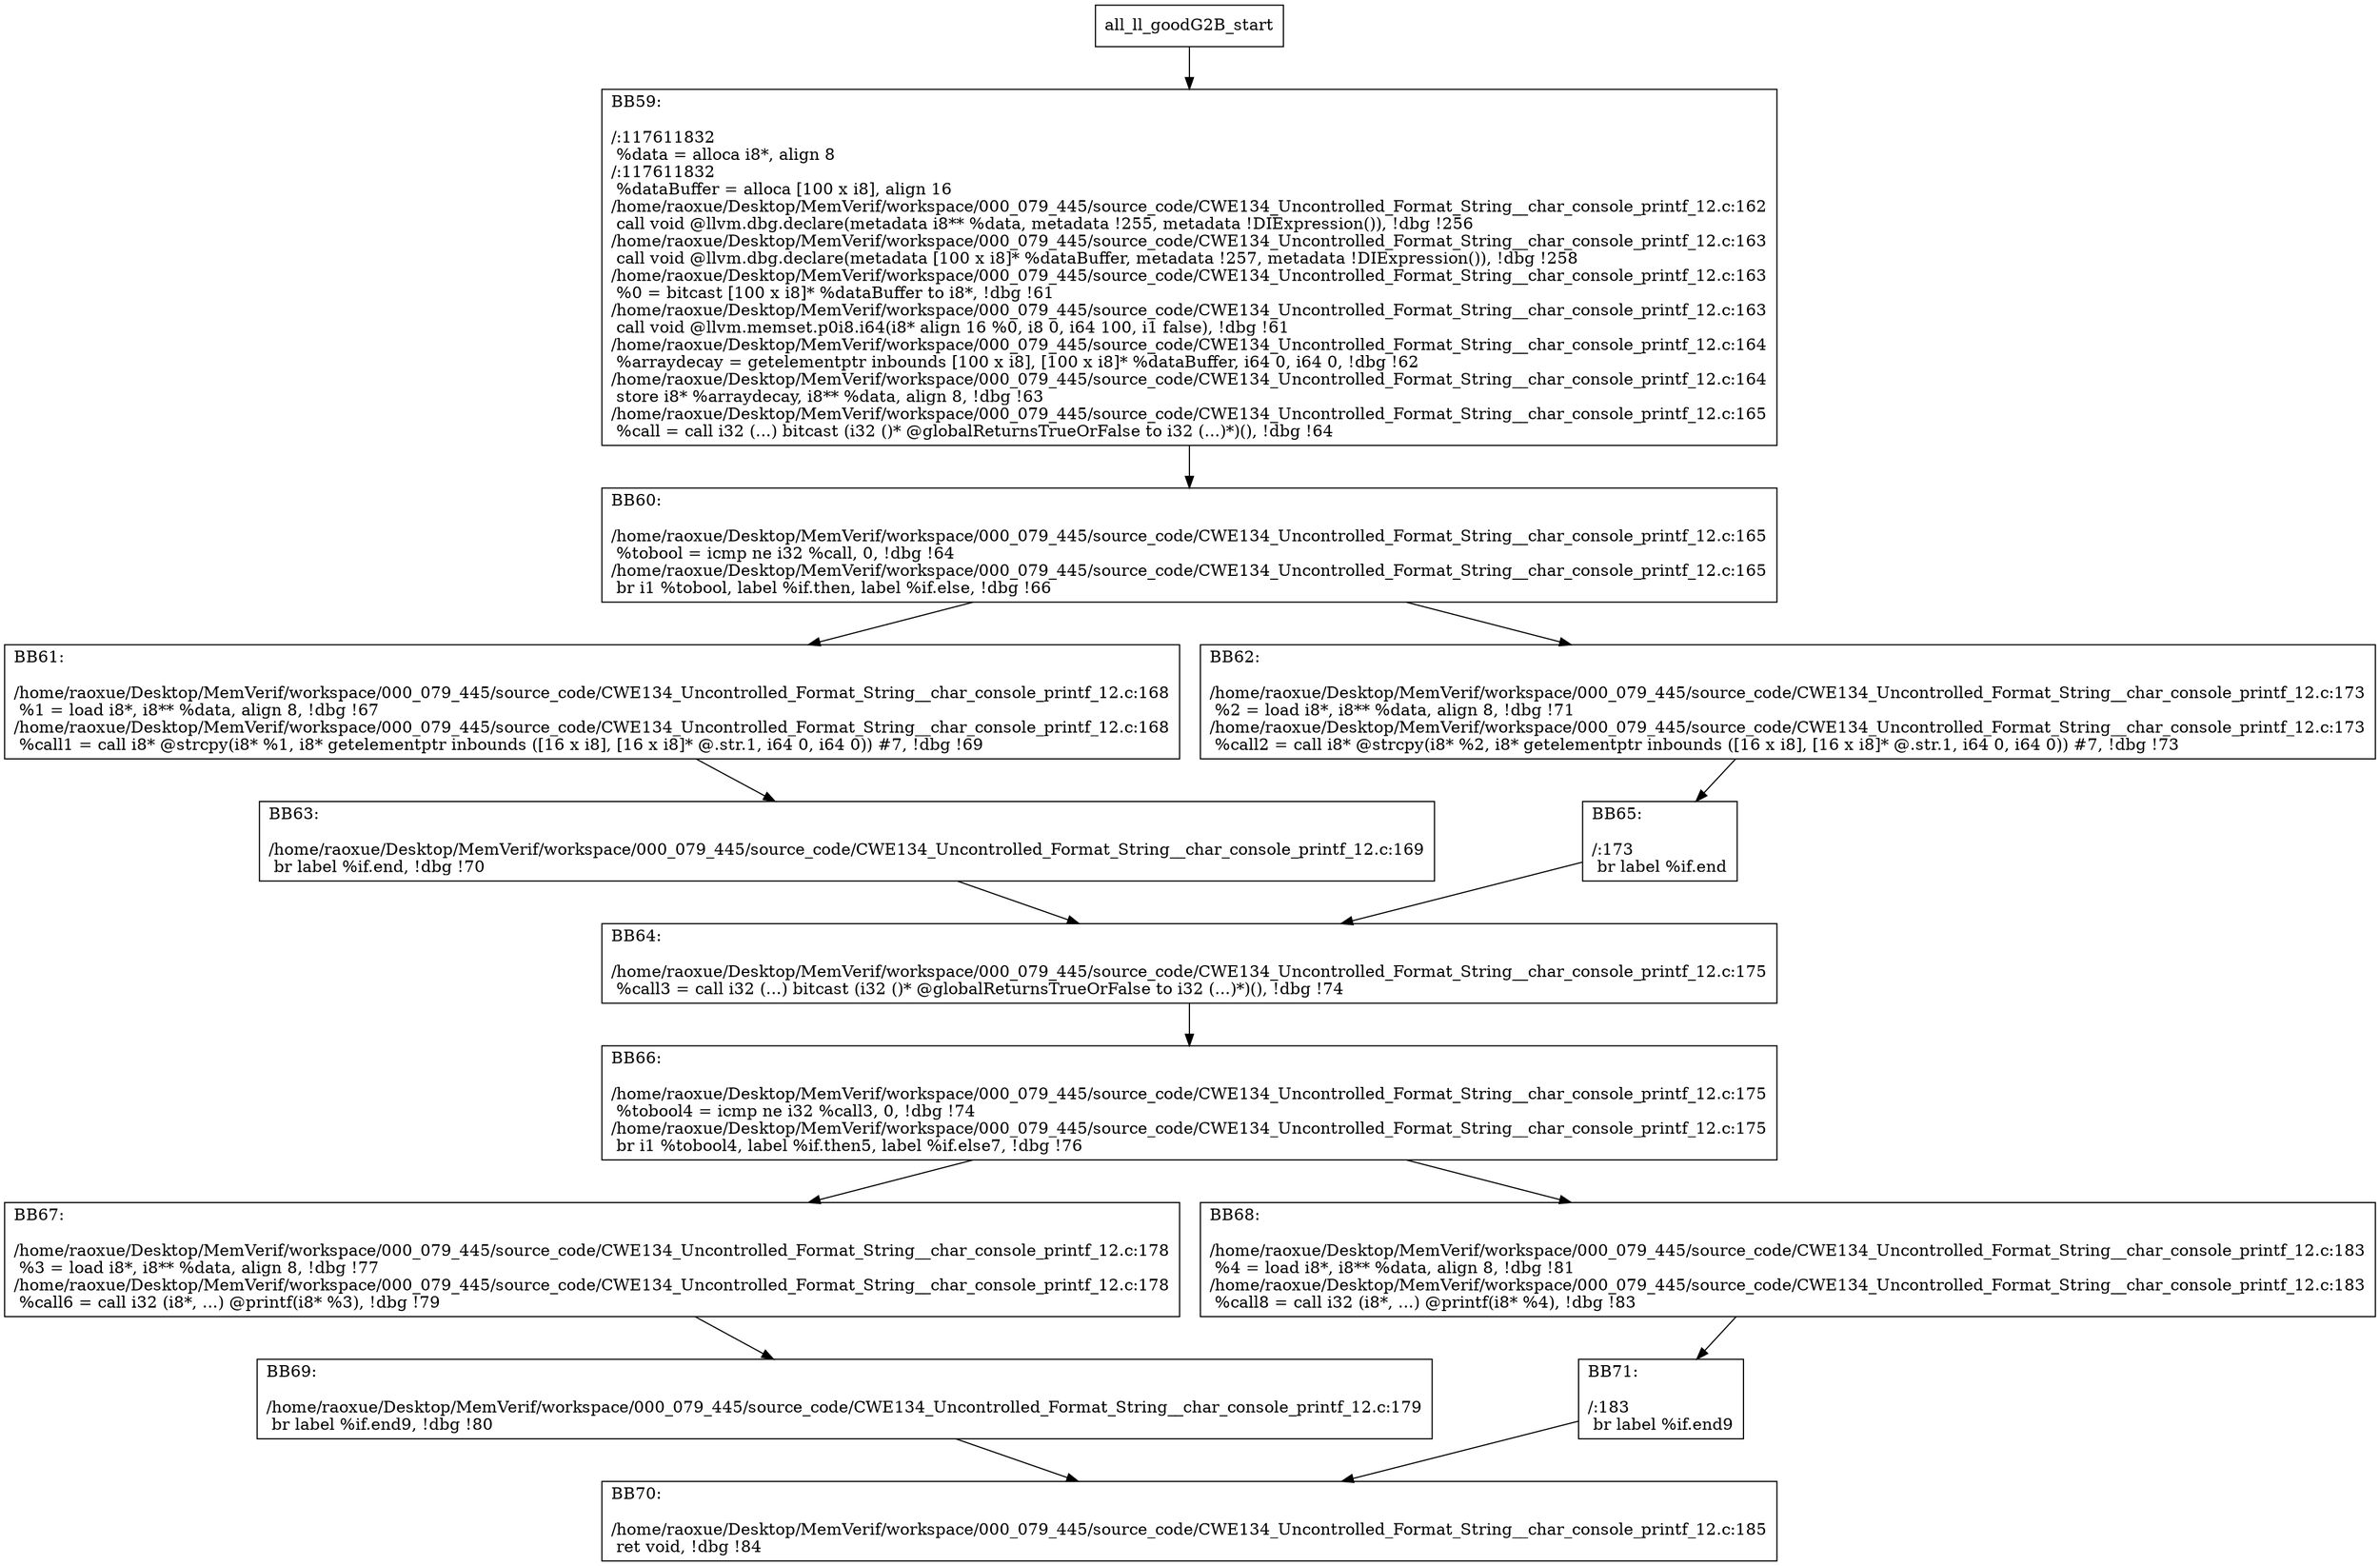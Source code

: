 digraph "CFG for'all_ll_goodG2B' function" {
	BBall_ll_goodG2B_start[shape=record,label="{all_ll_goodG2B_start}"];
	BBall_ll_goodG2B_start-> all_ll_goodG2BBB59;
	all_ll_goodG2BBB59 [shape=record, label="{BB59:\l\l/:117611832\l
  %data = alloca i8*, align 8\l
/:117611832\l
  %dataBuffer = alloca [100 x i8], align 16\l
/home/raoxue/Desktop/MemVerif/workspace/000_079_445/source_code/CWE134_Uncontrolled_Format_String__char_console_printf_12.c:162\l
  call void @llvm.dbg.declare(metadata i8** %data, metadata !255, metadata !DIExpression()), !dbg !256\l
/home/raoxue/Desktop/MemVerif/workspace/000_079_445/source_code/CWE134_Uncontrolled_Format_String__char_console_printf_12.c:163\l
  call void @llvm.dbg.declare(metadata [100 x i8]* %dataBuffer, metadata !257, metadata !DIExpression()), !dbg !258\l
/home/raoxue/Desktop/MemVerif/workspace/000_079_445/source_code/CWE134_Uncontrolled_Format_String__char_console_printf_12.c:163\l
  %0 = bitcast [100 x i8]* %dataBuffer to i8*, !dbg !61\l
/home/raoxue/Desktop/MemVerif/workspace/000_079_445/source_code/CWE134_Uncontrolled_Format_String__char_console_printf_12.c:163\l
  call void @llvm.memset.p0i8.i64(i8* align 16 %0, i8 0, i64 100, i1 false), !dbg !61\l
/home/raoxue/Desktop/MemVerif/workspace/000_079_445/source_code/CWE134_Uncontrolled_Format_String__char_console_printf_12.c:164\l
  %arraydecay = getelementptr inbounds [100 x i8], [100 x i8]* %dataBuffer, i64 0, i64 0, !dbg !62\l
/home/raoxue/Desktop/MemVerif/workspace/000_079_445/source_code/CWE134_Uncontrolled_Format_String__char_console_printf_12.c:164\l
  store i8* %arraydecay, i8** %data, align 8, !dbg !63\l
/home/raoxue/Desktop/MemVerif/workspace/000_079_445/source_code/CWE134_Uncontrolled_Format_String__char_console_printf_12.c:165\l
  %call = call i32 (...) bitcast (i32 ()* @globalReturnsTrueOrFalse to i32 (...)*)(), !dbg !64\l
}"];
	all_ll_goodG2BBB59-> all_ll_goodG2BBB60;
	all_ll_goodG2BBB60 [shape=record, label="{BB60:\l\l/home/raoxue/Desktop/MemVerif/workspace/000_079_445/source_code/CWE134_Uncontrolled_Format_String__char_console_printf_12.c:165\l
  %tobool = icmp ne i32 %call, 0, !dbg !64\l
/home/raoxue/Desktop/MemVerif/workspace/000_079_445/source_code/CWE134_Uncontrolled_Format_String__char_console_printf_12.c:165\l
  br i1 %tobool, label %if.then, label %if.else, !dbg !66\l
}"];
	all_ll_goodG2BBB60-> all_ll_goodG2BBB61;
	all_ll_goodG2BBB60-> all_ll_goodG2BBB62;
	all_ll_goodG2BBB61 [shape=record, label="{BB61:\l\l/home/raoxue/Desktop/MemVerif/workspace/000_079_445/source_code/CWE134_Uncontrolled_Format_String__char_console_printf_12.c:168\l
  %1 = load i8*, i8** %data, align 8, !dbg !67\l
/home/raoxue/Desktop/MemVerif/workspace/000_079_445/source_code/CWE134_Uncontrolled_Format_String__char_console_printf_12.c:168\l
  %call1 = call i8* @strcpy(i8* %1, i8* getelementptr inbounds ([16 x i8], [16 x i8]* @.str.1, i64 0, i64 0)) #7, !dbg !69\l
}"];
	all_ll_goodG2BBB61-> all_ll_goodG2BBB63;
	all_ll_goodG2BBB63 [shape=record, label="{BB63:\l\l/home/raoxue/Desktop/MemVerif/workspace/000_079_445/source_code/CWE134_Uncontrolled_Format_String__char_console_printf_12.c:169\l
  br label %if.end, !dbg !70\l
}"];
	all_ll_goodG2BBB63-> all_ll_goodG2BBB64;
	all_ll_goodG2BBB62 [shape=record, label="{BB62:\l\l/home/raoxue/Desktop/MemVerif/workspace/000_079_445/source_code/CWE134_Uncontrolled_Format_String__char_console_printf_12.c:173\l
  %2 = load i8*, i8** %data, align 8, !dbg !71\l
/home/raoxue/Desktop/MemVerif/workspace/000_079_445/source_code/CWE134_Uncontrolled_Format_String__char_console_printf_12.c:173\l
  %call2 = call i8* @strcpy(i8* %2, i8* getelementptr inbounds ([16 x i8], [16 x i8]* @.str.1, i64 0, i64 0)) #7, !dbg !73\l
}"];
	all_ll_goodG2BBB62-> all_ll_goodG2BBB65;
	all_ll_goodG2BBB65 [shape=record, label="{BB65:\l\l/:173\l
  br label %if.end\l
}"];
	all_ll_goodG2BBB65-> all_ll_goodG2BBB64;
	all_ll_goodG2BBB64 [shape=record, label="{BB64:\l\l/home/raoxue/Desktop/MemVerif/workspace/000_079_445/source_code/CWE134_Uncontrolled_Format_String__char_console_printf_12.c:175\l
  %call3 = call i32 (...) bitcast (i32 ()* @globalReturnsTrueOrFalse to i32 (...)*)(), !dbg !74\l
}"];
	all_ll_goodG2BBB64-> all_ll_goodG2BBB66;
	all_ll_goodG2BBB66 [shape=record, label="{BB66:\l\l/home/raoxue/Desktop/MemVerif/workspace/000_079_445/source_code/CWE134_Uncontrolled_Format_String__char_console_printf_12.c:175\l
  %tobool4 = icmp ne i32 %call3, 0, !dbg !74\l
/home/raoxue/Desktop/MemVerif/workspace/000_079_445/source_code/CWE134_Uncontrolled_Format_String__char_console_printf_12.c:175\l
  br i1 %tobool4, label %if.then5, label %if.else7, !dbg !76\l
}"];
	all_ll_goodG2BBB66-> all_ll_goodG2BBB67;
	all_ll_goodG2BBB66-> all_ll_goodG2BBB68;
	all_ll_goodG2BBB67 [shape=record, label="{BB67:\l\l/home/raoxue/Desktop/MemVerif/workspace/000_079_445/source_code/CWE134_Uncontrolled_Format_String__char_console_printf_12.c:178\l
  %3 = load i8*, i8** %data, align 8, !dbg !77\l
/home/raoxue/Desktop/MemVerif/workspace/000_079_445/source_code/CWE134_Uncontrolled_Format_String__char_console_printf_12.c:178\l
  %call6 = call i32 (i8*, ...) @printf(i8* %3), !dbg !79\l
}"];
	all_ll_goodG2BBB67-> all_ll_goodG2BBB69;
	all_ll_goodG2BBB69 [shape=record, label="{BB69:\l\l/home/raoxue/Desktop/MemVerif/workspace/000_079_445/source_code/CWE134_Uncontrolled_Format_String__char_console_printf_12.c:179\l
  br label %if.end9, !dbg !80\l
}"];
	all_ll_goodG2BBB69-> all_ll_goodG2BBB70;
	all_ll_goodG2BBB68 [shape=record, label="{BB68:\l\l/home/raoxue/Desktop/MemVerif/workspace/000_079_445/source_code/CWE134_Uncontrolled_Format_String__char_console_printf_12.c:183\l
  %4 = load i8*, i8** %data, align 8, !dbg !81\l
/home/raoxue/Desktop/MemVerif/workspace/000_079_445/source_code/CWE134_Uncontrolled_Format_String__char_console_printf_12.c:183\l
  %call8 = call i32 (i8*, ...) @printf(i8* %4), !dbg !83\l
}"];
	all_ll_goodG2BBB68-> all_ll_goodG2BBB71;
	all_ll_goodG2BBB71 [shape=record, label="{BB71:\l\l/:183\l
  br label %if.end9\l
}"];
	all_ll_goodG2BBB71-> all_ll_goodG2BBB70;
	all_ll_goodG2BBB70 [shape=record, label="{BB70:\l\l/home/raoxue/Desktop/MemVerif/workspace/000_079_445/source_code/CWE134_Uncontrolled_Format_String__char_console_printf_12.c:185\l
  ret void, !dbg !84\l
}"];
}

